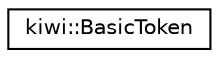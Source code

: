 digraph "Graphical Class Hierarchy"
{
 // LATEX_PDF_SIZE
  edge [fontname="Helvetica",fontsize="10",labelfontname="Helvetica",labelfontsize="10"];
  node [fontname="Helvetica",fontsize="10",shape=record];
  rankdir="LR";
  Node0 [label="kiwi::BasicToken",height=0.2,width=0.4,color="black", fillcolor="white", style="filled",URL="$structkiwi_1_1BasicToken.html",tooltip=" "];
}
